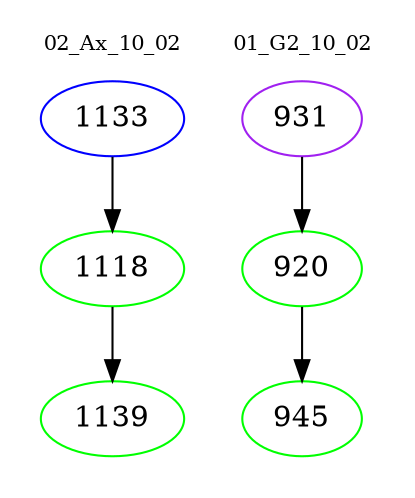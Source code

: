 digraph{
subgraph cluster_0 {
color = white
label = "02_Ax_10_02";
fontsize=10;
T0_1133 [label="1133", color="blue"]
T0_1133 -> T0_1118 [color="black"]
T0_1118 [label="1118", color="green"]
T0_1118 -> T0_1139 [color="black"]
T0_1139 [label="1139", color="green"]
}
subgraph cluster_1 {
color = white
label = "01_G2_10_02";
fontsize=10;
T1_931 [label="931", color="purple"]
T1_931 -> T1_920 [color="black"]
T1_920 [label="920", color="green"]
T1_920 -> T1_945 [color="black"]
T1_945 [label="945", color="green"]
}
}
